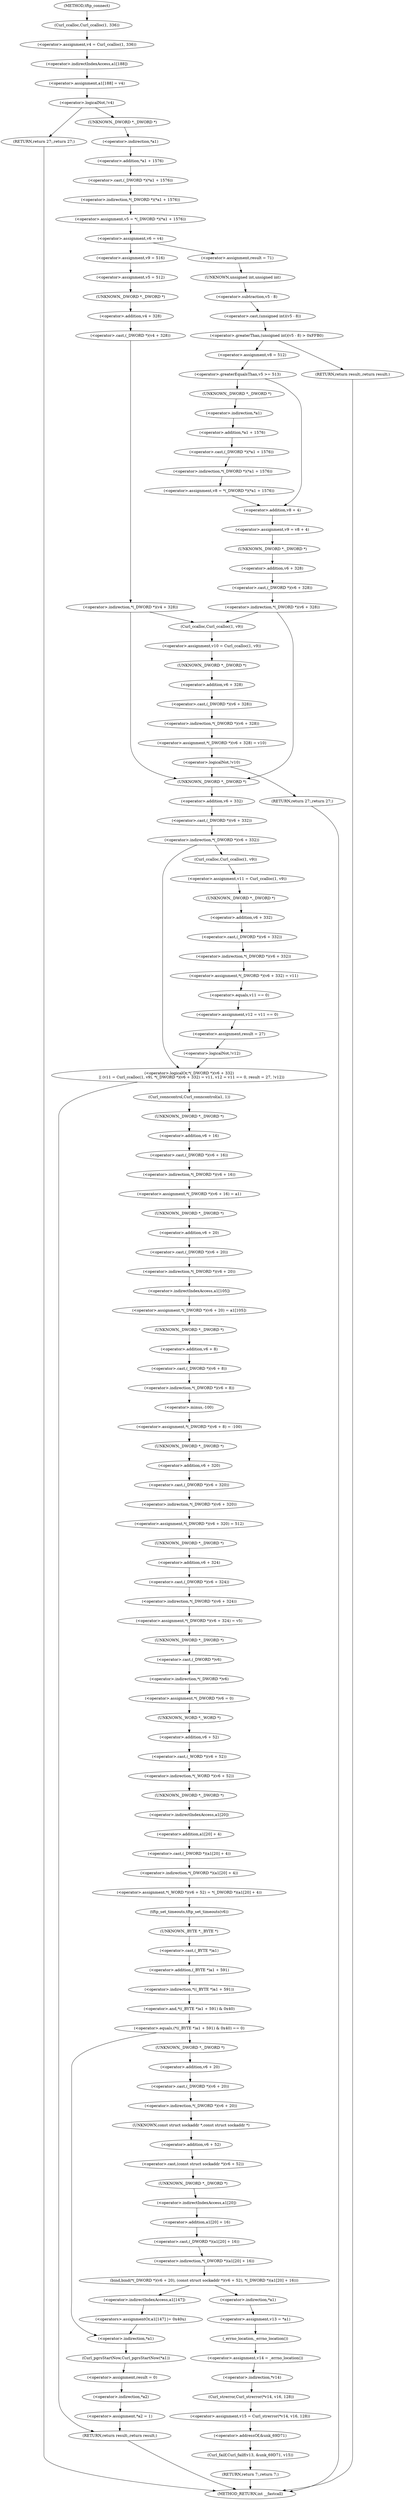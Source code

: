 digraph tftp_connect {  
"1000131" [label = "(<operator>.assignment,v4 = Curl_ccalloc(1, 336))" ]
"1000133" [label = "(Curl_ccalloc,Curl_ccalloc(1, 336))" ]
"1000136" [label = "(<operator>.assignment,a1[188] = v4)" ]
"1000137" [label = "(<operator>.indirectIndexAccess,a1[188])" ]
"1000142" [label = "(<operator>.logicalNot,!v4)" ]
"1000144" [label = "(RETURN,return 27;,return 27;)" ]
"1000146" [label = "(<operator>.assignment,v5 = *(_DWORD *)(*a1 + 1576))" ]
"1000148" [label = "(<operator>.indirection,*(_DWORD *)(*a1 + 1576))" ]
"1000149" [label = "(<operator>.cast,(_DWORD *)(*a1 + 1576))" ]
"1000150" [label = "(UNKNOWN,_DWORD *,_DWORD *)" ]
"1000151" [label = "(<operator>.addition,*a1 + 1576)" ]
"1000152" [label = "(<operator>.indirection,*a1)" ]
"1000155" [label = "(<operator>.assignment,v6 = v4)" ]
"1000161" [label = "(<operator>.assignment,result = 71)" ]
"1000165" [label = "(<operator>.greaterThan,(unsigned int)(v5 - 8) > 0xFFB0)" ]
"1000166" [label = "(<operator>.cast,(unsigned int)(v5 - 8))" ]
"1000167" [label = "(UNKNOWN,unsigned int,unsigned int)" ]
"1000168" [label = "(<operator>.subtraction,v5 - 8)" ]
"1000172" [label = "(RETURN,return result;,return result;)" ]
"1000174" [label = "(<operator>.assignment,v8 = 512)" ]
"1000178" [label = "(<operator>.greaterEqualsThan,v5 >= 513)" ]
"1000181" [label = "(<operator>.assignment,v8 = *(_DWORD *)(*a1 + 1576))" ]
"1000183" [label = "(<operator>.indirection,*(_DWORD *)(*a1 + 1576))" ]
"1000184" [label = "(<operator>.cast,(_DWORD *)(*a1 + 1576))" ]
"1000185" [label = "(UNKNOWN,_DWORD *,_DWORD *)" ]
"1000186" [label = "(<operator>.addition,*a1 + 1576)" ]
"1000187" [label = "(<operator>.indirection,*a1)" ]
"1000190" [label = "(<operator>.assignment,v9 = v8 + 4)" ]
"1000192" [label = "(<operator>.addition,v8 + 4)" ]
"1000196" [label = "(<operator>.indirection,*(_DWORD *)(v6 + 328))" ]
"1000197" [label = "(<operator>.cast,(_DWORD *)(v6 + 328))" ]
"1000198" [label = "(UNKNOWN,_DWORD *,_DWORD *)" ]
"1000199" [label = "(<operator>.addition,v6 + 328)" ]
"1000205" [label = "(<operator>.assignment,v9 = 516)" ]
"1000208" [label = "(<operator>.assignment,v5 = 512)" ]
"1000212" [label = "(<operator>.indirection,*(_DWORD *)(v4 + 328))" ]
"1000213" [label = "(<operator>.cast,(_DWORD *)(v4 + 328))" ]
"1000214" [label = "(UNKNOWN,_DWORD *,_DWORD *)" ]
"1000215" [label = "(<operator>.addition,v4 + 328)" ]
"1000219" [label = "(<operator>.assignment,v10 = Curl_ccalloc(1, v9))" ]
"1000221" [label = "(Curl_ccalloc,Curl_ccalloc(1, v9))" ]
"1000224" [label = "(<operator>.assignment,*(_DWORD *)(v6 + 328) = v10)" ]
"1000225" [label = "(<operator>.indirection,*(_DWORD *)(v6 + 328))" ]
"1000226" [label = "(<operator>.cast,(_DWORD *)(v6 + 328))" ]
"1000227" [label = "(UNKNOWN,_DWORD *,_DWORD *)" ]
"1000228" [label = "(<operator>.addition,v6 + 328)" ]
"1000233" [label = "(<operator>.logicalNot,!v10)" ]
"1000235" [label = "(RETURN,return 27;,return 27;)" ]
"1000239" [label = "(<operator>.logicalOr,*(_DWORD *)(v6 + 332)\n    || (v11 = Curl_ccalloc(1, v9), *(_DWORD *)(v6 + 332) = v11, v12 = v11 == 0, result = 27, !v12))" ]
"1000240" [label = "(<operator>.indirection,*(_DWORD *)(v6 + 332))" ]
"1000241" [label = "(<operator>.cast,(_DWORD *)(v6 + 332))" ]
"1000242" [label = "(UNKNOWN,_DWORD *,_DWORD *)" ]
"1000243" [label = "(<operator>.addition,v6 + 332)" ]
"1000247" [label = "(<operator>.assignment,v11 = Curl_ccalloc(1, v9))" ]
"1000249" [label = "(Curl_ccalloc,Curl_ccalloc(1, v9))" ]
"1000253" [label = "(<operator>.assignment,*(_DWORD *)(v6 + 332) = v11)" ]
"1000254" [label = "(<operator>.indirection,*(_DWORD *)(v6 + 332))" ]
"1000255" [label = "(<operator>.cast,(_DWORD *)(v6 + 332))" ]
"1000256" [label = "(UNKNOWN,_DWORD *,_DWORD *)" ]
"1000257" [label = "(<operator>.addition,v6 + 332)" ]
"1000262" [label = "(<operator>.assignment,v12 = v11 == 0)" ]
"1000264" [label = "(<operator>.equals,v11 == 0)" ]
"1000268" [label = "(<operator>.assignment,result = 27)" ]
"1000271" [label = "(<operator>.logicalNot,!v12)" ]
"1000274" [label = "(Curl_conncontrol,Curl_conncontrol(a1, 1))" ]
"1000277" [label = "(<operator>.assignment,*(_DWORD *)(v6 + 16) = a1)" ]
"1000278" [label = "(<operator>.indirection,*(_DWORD *)(v6 + 16))" ]
"1000279" [label = "(<operator>.cast,(_DWORD *)(v6 + 16))" ]
"1000280" [label = "(UNKNOWN,_DWORD *,_DWORD *)" ]
"1000281" [label = "(<operator>.addition,v6 + 16)" ]
"1000285" [label = "(<operator>.assignment,*(_DWORD *)(v6 + 20) = a1[105])" ]
"1000286" [label = "(<operator>.indirection,*(_DWORD *)(v6 + 20))" ]
"1000287" [label = "(<operator>.cast,(_DWORD *)(v6 + 20))" ]
"1000288" [label = "(UNKNOWN,_DWORD *,_DWORD *)" ]
"1000289" [label = "(<operator>.addition,v6 + 20)" ]
"1000292" [label = "(<operator>.indirectIndexAccess,a1[105])" ]
"1000295" [label = "(<operator>.assignment,*(_DWORD *)(v6 + 8) = -100)" ]
"1000296" [label = "(<operator>.indirection,*(_DWORD *)(v6 + 8))" ]
"1000297" [label = "(<operator>.cast,(_DWORD *)(v6 + 8))" ]
"1000298" [label = "(UNKNOWN,_DWORD *,_DWORD *)" ]
"1000299" [label = "(<operator>.addition,v6 + 8)" ]
"1000302" [label = "(<operator>.minus,-100)" ]
"1000304" [label = "(<operator>.assignment,*(_DWORD *)(v6 + 320) = 512)" ]
"1000305" [label = "(<operator>.indirection,*(_DWORD *)(v6 + 320))" ]
"1000306" [label = "(<operator>.cast,(_DWORD *)(v6 + 320))" ]
"1000307" [label = "(UNKNOWN,_DWORD *,_DWORD *)" ]
"1000308" [label = "(<operator>.addition,v6 + 320)" ]
"1000312" [label = "(<operator>.assignment,*(_DWORD *)(v6 + 324) = v5)" ]
"1000313" [label = "(<operator>.indirection,*(_DWORD *)(v6 + 324))" ]
"1000314" [label = "(<operator>.cast,(_DWORD *)(v6 + 324))" ]
"1000315" [label = "(UNKNOWN,_DWORD *,_DWORD *)" ]
"1000316" [label = "(<operator>.addition,v6 + 324)" ]
"1000320" [label = "(<operator>.assignment,*(_DWORD *)v6 = 0)" ]
"1000321" [label = "(<operator>.indirection,*(_DWORD *)v6)" ]
"1000322" [label = "(<operator>.cast,(_DWORD *)v6)" ]
"1000323" [label = "(UNKNOWN,_DWORD *,_DWORD *)" ]
"1000326" [label = "(<operator>.assignment,*(_WORD *)(v6 + 52) = *(_DWORD *)(a1[20] + 4))" ]
"1000327" [label = "(<operator>.indirection,*(_WORD *)(v6 + 52))" ]
"1000328" [label = "(<operator>.cast,(_WORD *)(v6 + 52))" ]
"1000329" [label = "(UNKNOWN,_WORD *,_WORD *)" ]
"1000330" [label = "(<operator>.addition,v6 + 52)" ]
"1000333" [label = "(<operator>.indirection,*(_DWORD *)(a1[20] + 4))" ]
"1000334" [label = "(<operator>.cast,(_DWORD *)(a1[20] + 4))" ]
"1000335" [label = "(UNKNOWN,_DWORD *,_DWORD *)" ]
"1000336" [label = "(<operator>.addition,a1[20] + 4)" ]
"1000337" [label = "(<operator>.indirectIndexAccess,a1[20])" ]
"1000341" [label = "(tftp_set_timeouts,tftp_set_timeouts(v6))" ]
"1000344" [label = "(<operator>.equals,(*((_BYTE *)a1 + 591) & 0x40) == 0)" ]
"1000345" [label = "(<operator>.and,*((_BYTE *)a1 + 591) & 0x40)" ]
"1000346" [label = "(<operator>.indirection,*((_BYTE *)a1 + 591))" ]
"1000347" [label = "(<operator>.addition,(_BYTE *)a1 + 591)" ]
"1000348" [label = "(<operator>.cast,(_BYTE *)a1)" ]
"1000349" [label = "(UNKNOWN,_BYTE *,_BYTE *)" ]
"1000356" [label = "(bind,bind(*(_DWORD *)(v6 + 20), (const struct sockaddr *)(v6 + 52), *(_DWORD *)(a1[20] + 16)))" ]
"1000357" [label = "(<operator>.indirection,*(_DWORD *)(v6 + 20))" ]
"1000358" [label = "(<operator>.cast,(_DWORD *)(v6 + 20))" ]
"1000359" [label = "(UNKNOWN,_DWORD *,_DWORD *)" ]
"1000360" [label = "(<operator>.addition,v6 + 20)" ]
"1000363" [label = "(<operator>.cast,(const struct sockaddr *)(v6 + 52))" ]
"1000364" [label = "(UNKNOWN,const struct sockaddr *,const struct sockaddr *)" ]
"1000365" [label = "(<operator>.addition,v6 + 52)" ]
"1000368" [label = "(<operator>.indirection,*(_DWORD *)(a1[20] + 16))" ]
"1000369" [label = "(<operator>.cast,(_DWORD *)(a1[20] + 16))" ]
"1000370" [label = "(UNKNOWN,_DWORD *,_DWORD *)" ]
"1000371" [label = "(<operator>.addition,a1[20] + 16)" ]
"1000372" [label = "(<operator>.indirectIndexAccess,a1[20])" ]
"1000377" [label = "(<operator>.assignment,v13 = *a1)" ]
"1000379" [label = "(<operator>.indirection,*a1)" ]
"1000381" [label = "(<operator>.assignment,v14 = _errno_location())" ]
"1000383" [label = "(_errno_location,_errno_location())" ]
"1000384" [label = "(<operator>.assignment,v15 = Curl_strerror(*v14, v16, 128))" ]
"1000386" [label = "(Curl_strerror,Curl_strerror(*v14, v16, 128))" ]
"1000387" [label = "(<operator>.indirection,*v14)" ]
"1000391" [label = "(Curl_failf,Curl_failf(v13, &unk_69D71, v15))" ]
"1000393" [label = "(<operator>.addressOf,&unk_69D71)" ]
"1000396" [label = "(RETURN,return 7;,return 7;)" ]
"1000398" [label = "(<operators>.assignmentOr,a1[147] |= 0x40u)" ]
"1000399" [label = "(<operator>.indirectIndexAccess,a1[147])" ]
"1000403" [label = "(Curl_pgrsStartNow,Curl_pgrsStartNow(*a1))" ]
"1000404" [label = "(<operator>.indirection,*a1)" ]
"1000406" [label = "(<operator>.assignment,result = 0)" ]
"1000409" [label = "(<operator>.assignment,*a2 = 1)" ]
"1000410" [label = "(<operator>.indirection,*a2)" ]
"1000413" [label = "(RETURN,return result;,return result;)" ]
"1000114" [label = "(METHOD,tftp_connect)" ]
"1000415" [label = "(METHOD_RETURN,int __fastcall)" ]
  "1000131" -> "1000137" 
  "1000133" -> "1000131" 
  "1000136" -> "1000142" 
  "1000137" -> "1000136" 
  "1000142" -> "1000144" 
  "1000142" -> "1000150" 
  "1000144" -> "1000415" 
  "1000146" -> "1000155" 
  "1000148" -> "1000146" 
  "1000149" -> "1000148" 
  "1000150" -> "1000152" 
  "1000151" -> "1000149" 
  "1000152" -> "1000151" 
  "1000155" -> "1000161" 
  "1000155" -> "1000205" 
  "1000161" -> "1000167" 
  "1000165" -> "1000172" 
  "1000165" -> "1000174" 
  "1000166" -> "1000165" 
  "1000167" -> "1000168" 
  "1000168" -> "1000166" 
  "1000172" -> "1000415" 
  "1000174" -> "1000178" 
  "1000178" -> "1000185" 
  "1000178" -> "1000192" 
  "1000181" -> "1000192" 
  "1000183" -> "1000181" 
  "1000184" -> "1000183" 
  "1000185" -> "1000187" 
  "1000186" -> "1000184" 
  "1000187" -> "1000186" 
  "1000190" -> "1000198" 
  "1000192" -> "1000190" 
  "1000196" -> "1000242" 
  "1000196" -> "1000221" 
  "1000197" -> "1000196" 
  "1000198" -> "1000199" 
  "1000199" -> "1000197" 
  "1000205" -> "1000208" 
  "1000208" -> "1000214" 
  "1000212" -> "1000242" 
  "1000212" -> "1000221" 
  "1000213" -> "1000212" 
  "1000214" -> "1000215" 
  "1000215" -> "1000213" 
  "1000219" -> "1000227" 
  "1000221" -> "1000219" 
  "1000224" -> "1000233" 
  "1000225" -> "1000224" 
  "1000226" -> "1000225" 
  "1000227" -> "1000228" 
  "1000228" -> "1000226" 
  "1000233" -> "1000235" 
  "1000233" -> "1000242" 
  "1000235" -> "1000415" 
  "1000239" -> "1000274" 
  "1000239" -> "1000413" 
  "1000240" -> "1000239" 
  "1000240" -> "1000249" 
  "1000241" -> "1000240" 
  "1000242" -> "1000243" 
  "1000243" -> "1000241" 
  "1000247" -> "1000256" 
  "1000249" -> "1000247" 
  "1000253" -> "1000264" 
  "1000254" -> "1000253" 
  "1000255" -> "1000254" 
  "1000256" -> "1000257" 
  "1000257" -> "1000255" 
  "1000262" -> "1000268" 
  "1000264" -> "1000262" 
  "1000268" -> "1000271" 
  "1000271" -> "1000239" 
  "1000274" -> "1000280" 
  "1000277" -> "1000288" 
  "1000278" -> "1000277" 
  "1000279" -> "1000278" 
  "1000280" -> "1000281" 
  "1000281" -> "1000279" 
  "1000285" -> "1000298" 
  "1000286" -> "1000292" 
  "1000287" -> "1000286" 
  "1000288" -> "1000289" 
  "1000289" -> "1000287" 
  "1000292" -> "1000285" 
  "1000295" -> "1000307" 
  "1000296" -> "1000302" 
  "1000297" -> "1000296" 
  "1000298" -> "1000299" 
  "1000299" -> "1000297" 
  "1000302" -> "1000295" 
  "1000304" -> "1000315" 
  "1000305" -> "1000304" 
  "1000306" -> "1000305" 
  "1000307" -> "1000308" 
  "1000308" -> "1000306" 
  "1000312" -> "1000323" 
  "1000313" -> "1000312" 
  "1000314" -> "1000313" 
  "1000315" -> "1000316" 
  "1000316" -> "1000314" 
  "1000320" -> "1000329" 
  "1000321" -> "1000320" 
  "1000322" -> "1000321" 
  "1000323" -> "1000322" 
  "1000326" -> "1000341" 
  "1000327" -> "1000335" 
  "1000328" -> "1000327" 
  "1000329" -> "1000330" 
  "1000330" -> "1000328" 
  "1000333" -> "1000326" 
  "1000334" -> "1000333" 
  "1000335" -> "1000337" 
  "1000336" -> "1000334" 
  "1000337" -> "1000336" 
  "1000341" -> "1000349" 
  "1000344" -> "1000359" 
  "1000344" -> "1000404" 
  "1000345" -> "1000344" 
  "1000346" -> "1000345" 
  "1000347" -> "1000346" 
  "1000348" -> "1000347" 
  "1000349" -> "1000348" 
  "1000356" -> "1000379" 
  "1000356" -> "1000399" 
  "1000357" -> "1000364" 
  "1000358" -> "1000357" 
  "1000359" -> "1000360" 
  "1000360" -> "1000358" 
  "1000363" -> "1000370" 
  "1000364" -> "1000365" 
  "1000365" -> "1000363" 
  "1000368" -> "1000356" 
  "1000369" -> "1000368" 
  "1000370" -> "1000372" 
  "1000371" -> "1000369" 
  "1000372" -> "1000371" 
  "1000377" -> "1000383" 
  "1000379" -> "1000377" 
  "1000381" -> "1000387" 
  "1000383" -> "1000381" 
  "1000384" -> "1000393" 
  "1000386" -> "1000384" 
  "1000387" -> "1000386" 
  "1000391" -> "1000396" 
  "1000393" -> "1000391" 
  "1000396" -> "1000415" 
  "1000398" -> "1000404" 
  "1000399" -> "1000398" 
  "1000403" -> "1000406" 
  "1000404" -> "1000403" 
  "1000406" -> "1000410" 
  "1000409" -> "1000413" 
  "1000410" -> "1000409" 
  "1000413" -> "1000415" 
  "1000114" -> "1000133" 
}
